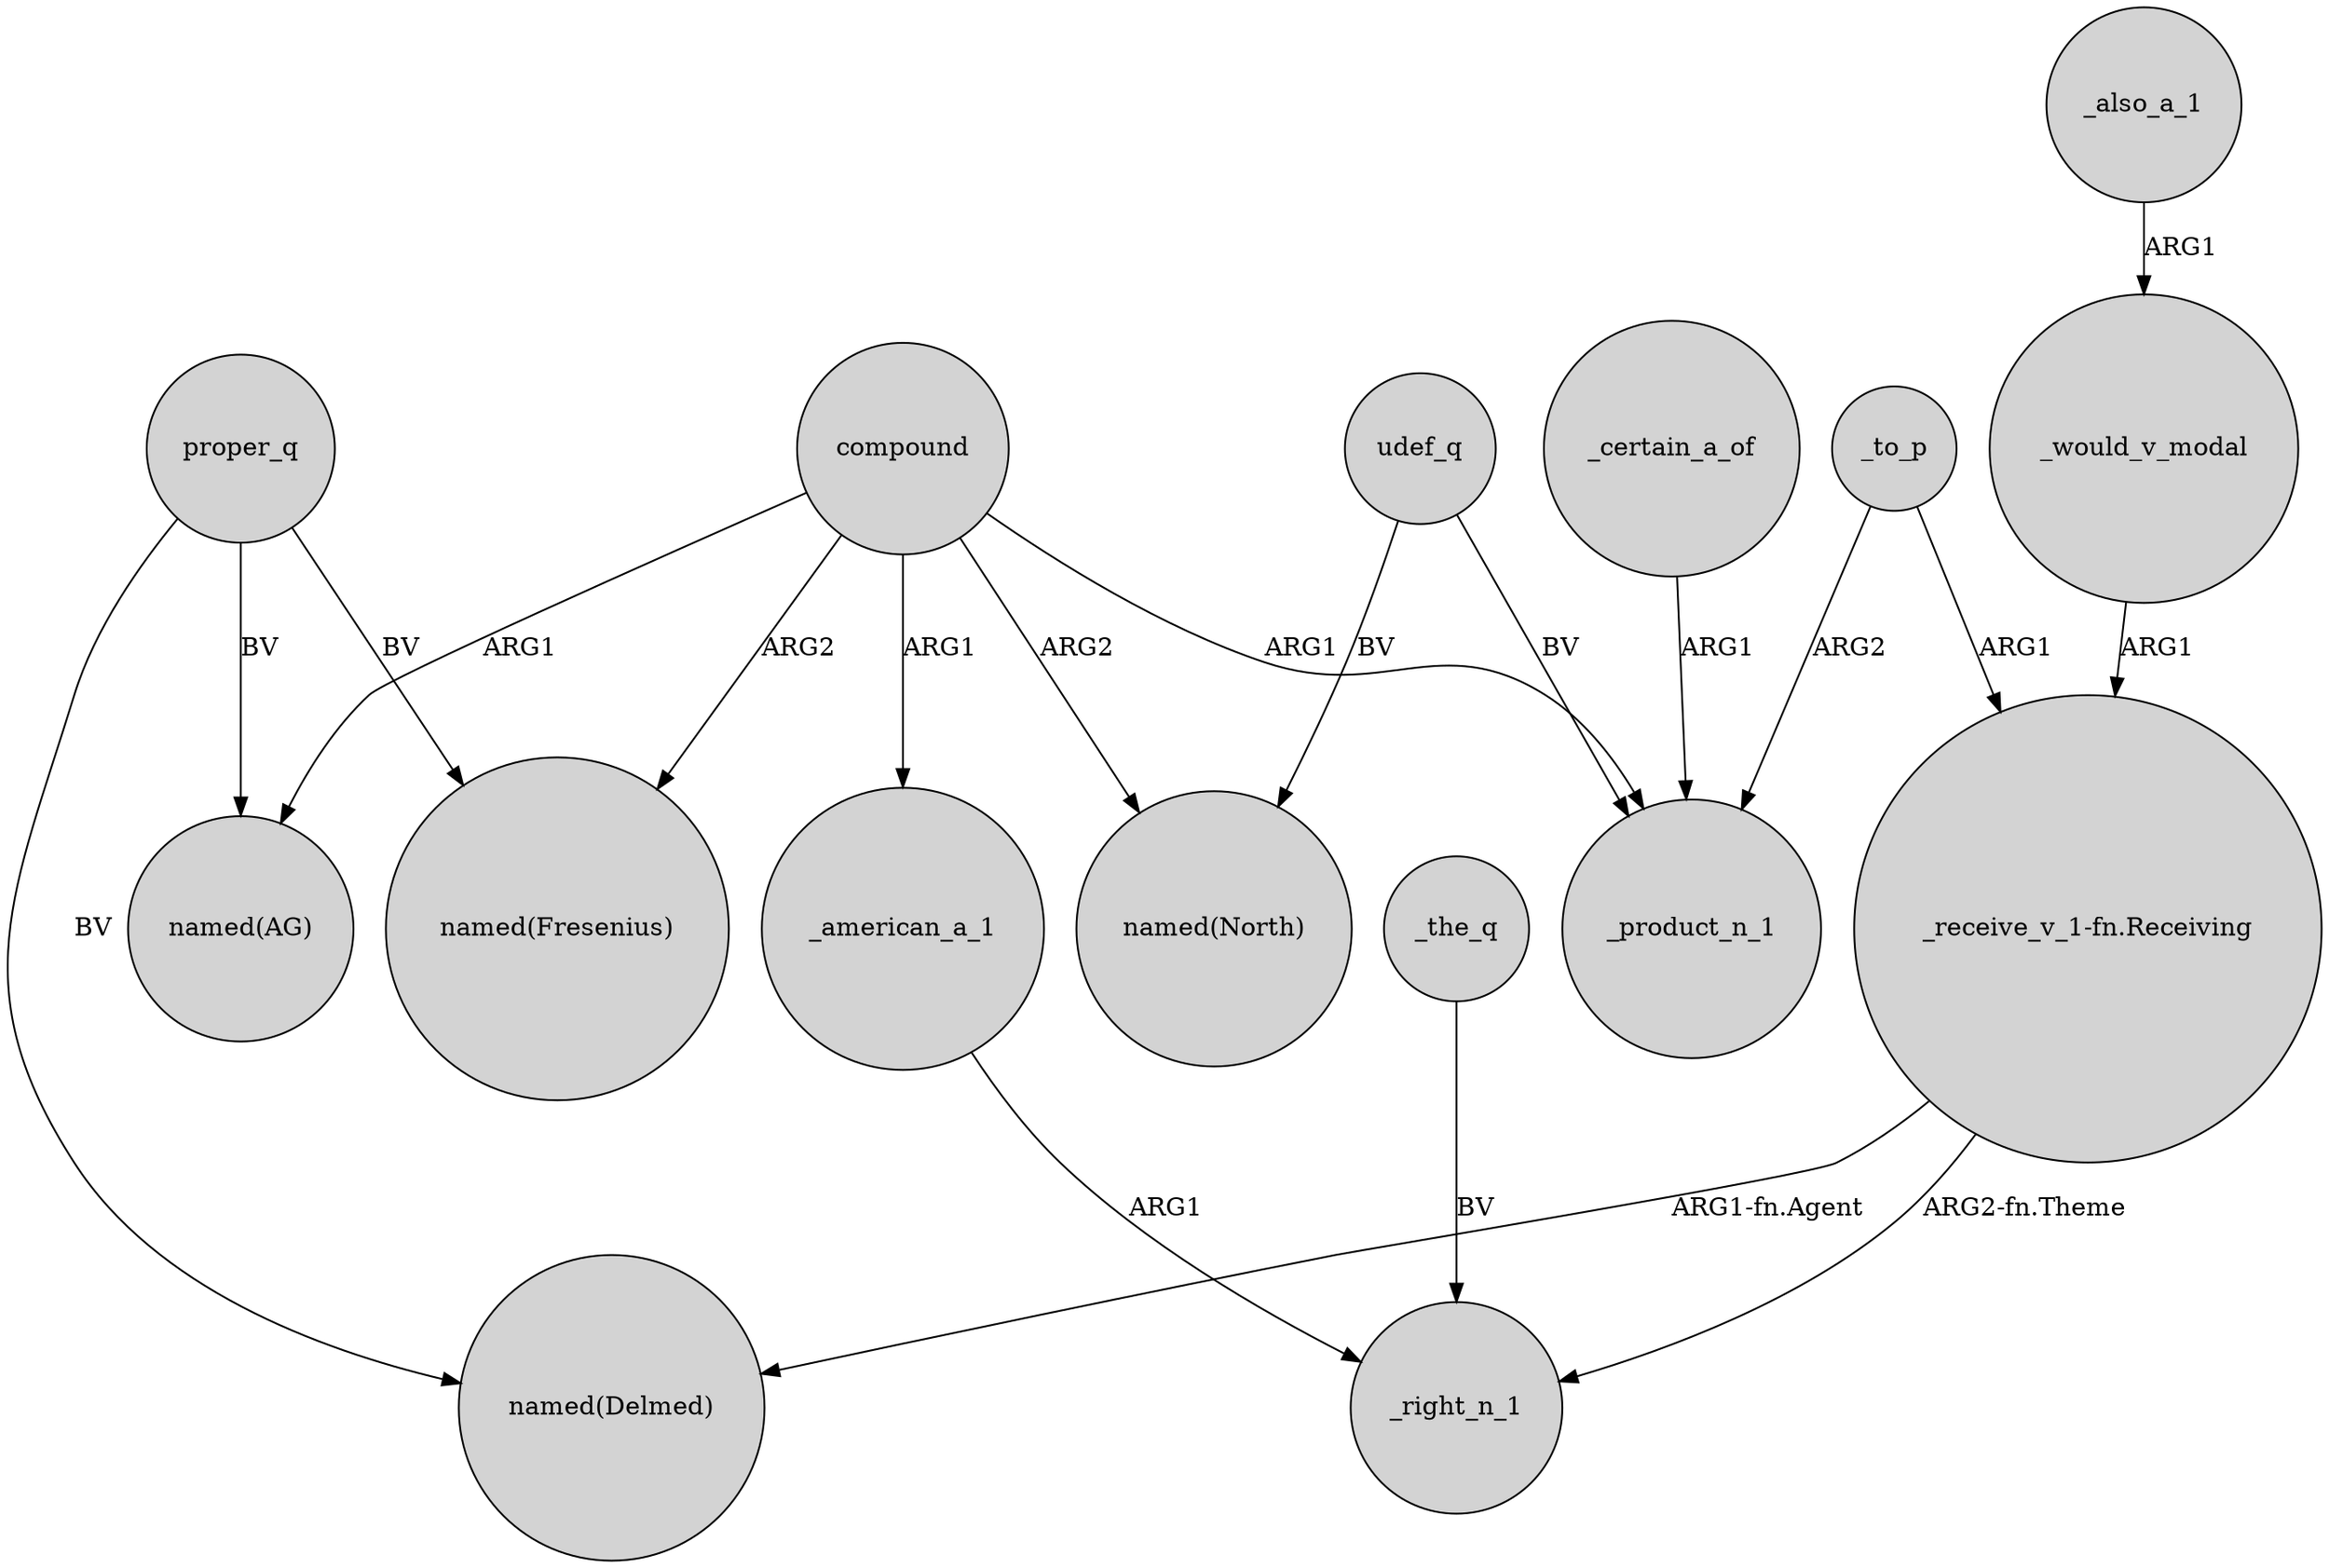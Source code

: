digraph {
	node [shape=circle style=filled]
	compound -> "named(North)" [label=ARG2]
	compound -> _product_n_1 [label=ARG1]
	"_receive_v_1-fn.Receiving" -> "named(Delmed)" [label="ARG1-fn.Agent"]
	_to_p -> "_receive_v_1-fn.Receiving" [label=ARG1]
	compound -> _american_a_1 [label=ARG1]
	_to_p -> _product_n_1 [label=ARG2]
	_american_a_1 -> _right_n_1 [label=ARG1]
	proper_q -> "named(AG)" [label=BV]
	proper_q -> "named(Delmed)" [label=BV]
	_would_v_modal -> "_receive_v_1-fn.Receiving" [label=ARG1]
	compound -> "named(AG)" [label=ARG1]
	_also_a_1 -> _would_v_modal [label=ARG1]
	proper_q -> "named(Fresenius)" [label=BV]
	compound -> "named(Fresenius)" [label=ARG2]
	_the_q -> _right_n_1 [label=BV]
	udef_q -> _product_n_1 [label=BV]
	"_receive_v_1-fn.Receiving" -> _right_n_1 [label="ARG2-fn.Theme"]
	_certain_a_of -> _product_n_1 [label=ARG1]
	udef_q -> "named(North)" [label=BV]
}
